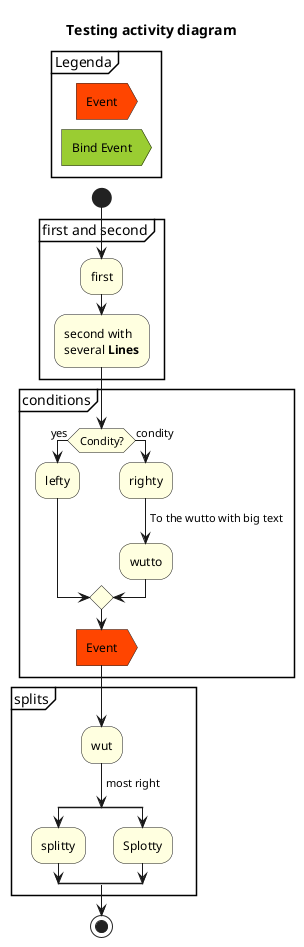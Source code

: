 @startuml
title Testing activity diagram
skinparam ActivityBackgroundColor lightyellow



partition Legenda {
    #OrangeRed:Event>
    detach
    #YellowGreen:Bind Event>
    detach
}

start

partition first and second {
    :first;
    :second with
    several **Lines**;
}


partition conditions {
    if (Condity?) then (yes)
        :lefty;
    else (condity)
        :righty;
        -> To the wutto with big text;
        :wutto;
    endif
    #OrangeRed:Event>
}

partition splits{
    :wut;
    -> most right;
    split
        :splitty;
    split again
        :Splotty;
    end split
}

stop
@enduml